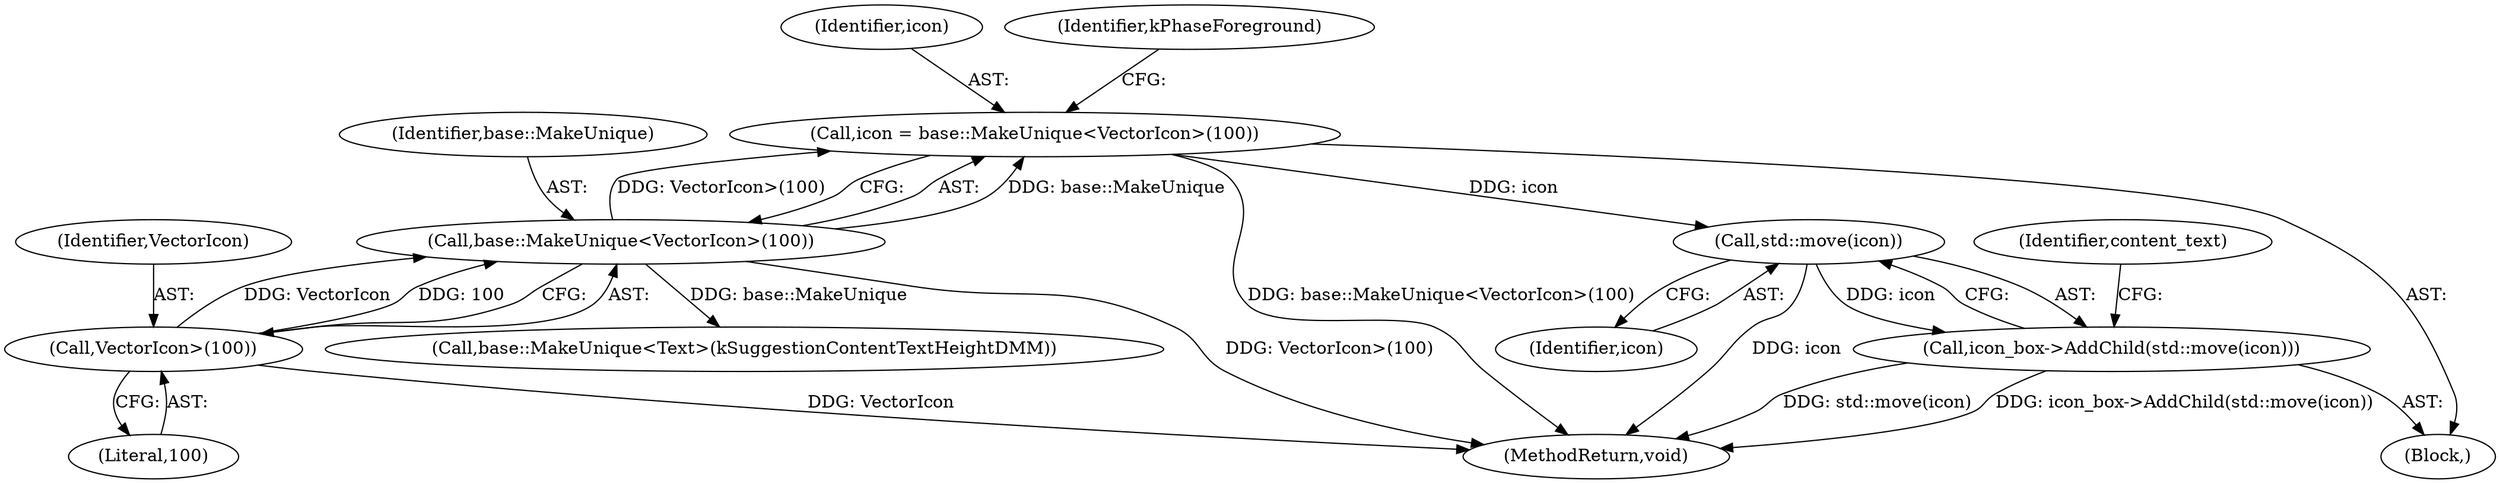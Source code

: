 digraph "0_Chrome_a79e1bbb765af34d446e42d34cd00a312b381113@API" {
"1000142" [label="(Call,std::move(icon))"];
"1000107" [label="(Call,icon = base::MakeUnique<VectorIcon>(100))"];
"1000109" [label="(Call,base::MakeUnique<VectorIcon>(100))"];
"1000111" [label="(Call,VectorIcon>(100))"];
"1000141" [label="(Call,icon_box->AddChild(std::move(icon)))"];
"1000107" [label="(Call,icon = base::MakeUnique<VectorIcon>(100))"];
"1000108" [label="(Identifier,icon)"];
"1000147" [label="(Call,base::MakeUnique<Text>(kSuggestionContentTextHeightDMM))"];
"1000115" [label="(Identifier,kPhaseForeground)"];
"1000110" [label="(Identifier,base::MakeUnique)"];
"1000112" [label="(Identifier,VectorIcon)"];
"1000142" [label="(Call,std::move(icon))"];
"1000109" [label="(Call,base::MakeUnique<VectorIcon>(100))"];
"1000111" [label="(Call,VectorIcon>(100))"];
"1000143" [label="(Identifier,icon)"];
"1000113" [label="(Literal,100)"];
"1000141" [label="(Call,icon_box->AddChild(std::move(icon)))"];
"1000146" [label="(Identifier,content_text)"];
"1000105" [label="(Block,)"];
"1000332" [label="(MethodReturn,void)"];
"1000142" -> "1000141"  [label="AST: "];
"1000142" -> "1000143"  [label="CFG: "];
"1000143" -> "1000142"  [label="AST: "];
"1000141" -> "1000142"  [label="CFG: "];
"1000142" -> "1000332"  [label="DDG: icon"];
"1000142" -> "1000141"  [label="DDG: icon"];
"1000107" -> "1000142"  [label="DDG: icon"];
"1000107" -> "1000105"  [label="AST: "];
"1000107" -> "1000109"  [label="CFG: "];
"1000108" -> "1000107"  [label="AST: "];
"1000109" -> "1000107"  [label="AST: "];
"1000115" -> "1000107"  [label="CFG: "];
"1000107" -> "1000332"  [label="DDG: base::MakeUnique<VectorIcon>(100)"];
"1000109" -> "1000107"  [label="DDG: base::MakeUnique"];
"1000109" -> "1000107"  [label="DDG: VectorIcon>(100)"];
"1000109" -> "1000111"  [label="CFG: "];
"1000110" -> "1000109"  [label="AST: "];
"1000111" -> "1000109"  [label="AST: "];
"1000109" -> "1000332"  [label="DDG: VectorIcon>(100)"];
"1000111" -> "1000109"  [label="DDG: VectorIcon"];
"1000111" -> "1000109"  [label="DDG: 100"];
"1000109" -> "1000147"  [label="DDG: base::MakeUnique"];
"1000111" -> "1000113"  [label="CFG: "];
"1000112" -> "1000111"  [label="AST: "];
"1000113" -> "1000111"  [label="AST: "];
"1000111" -> "1000332"  [label="DDG: VectorIcon"];
"1000141" -> "1000105"  [label="AST: "];
"1000146" -> "1000141"  [label="CFG: "];
"1000141" -> "1000332"  [label="DDG: std::move(icon)"];
"1000141" -> "1000332"  [label="DDG: icon_box->AddChild(std::move(icon))"];
}
